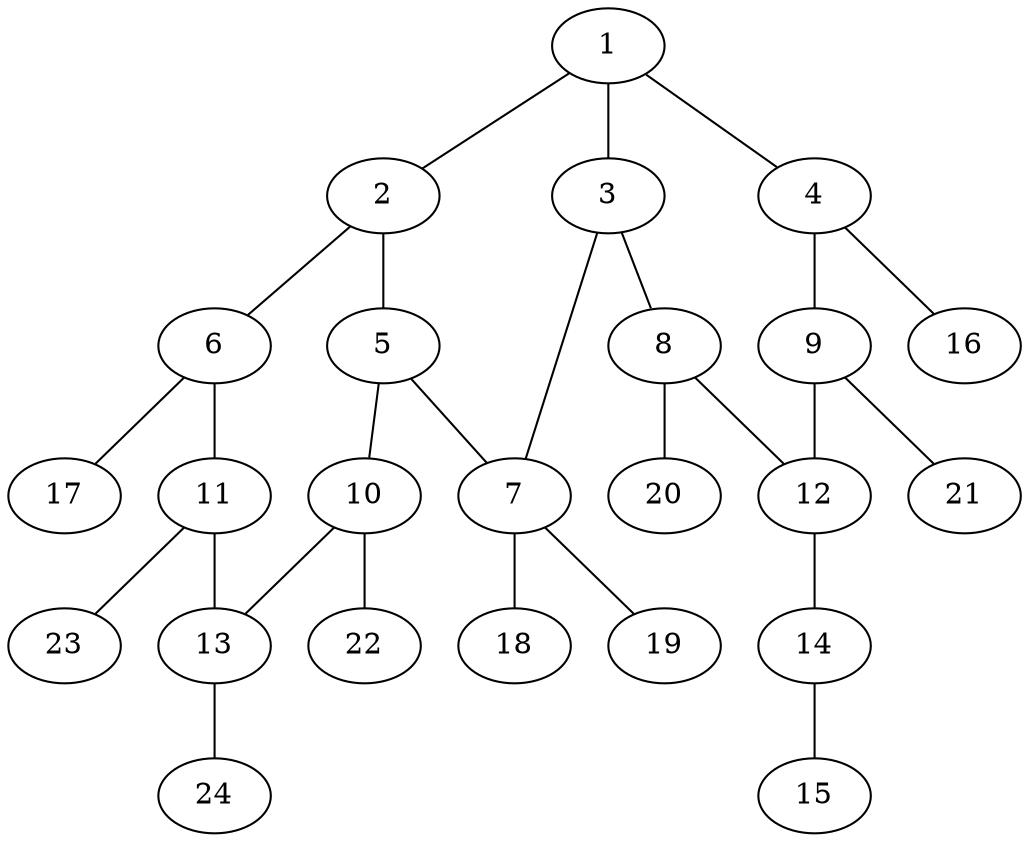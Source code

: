 graph molecule_102 {
	1	 [chem=C];
	2	 [chem=C];
	1 -- 2	 [valence=1];
	3	 [chem=C];
	1 -- 3	 [valence=1];
	4	 [chem=C];
	1 -- 4	 [valence=2];
	5	 [chem=C];
	2 -- 5	 [valence=1];
	6	 [chem=C];
	2 -- 6	 [valence=2];
	7	 [chem=C];
	3 -- 7	 [valence=1];
	8	 [chem=C];
	3 -- 8	 [valence=2];
	9	 [chem=C];
	4 -- 9	 [valence=1];
	16	 [chem=H];
	4 -- 16	 [valence=1];
	5 -- 7	 [valence=1];
	10	 [chem=C];
	5 -- 10	 [valence=2];
	11	 [chem=C];
	6 -- 11	 [valence=1];
	17	 [chem=H];
	6 -- 17	 [valence=1];
	18	 [chem=H];
	7 -- 18	 [valence=1];
	19	 [chem=H];
	7 -- 19	 [valence=1];
	12	 [chem=C];
	8 -- 12	 [valence=1];
	20	 [chem=H];
	8 -- 20	 [valence=1];
	9 -- 12	 [valence=2];
	21	 [chem=H];
	9 -- 21	 [valence=1];
	13	 [chem=C];
	10 -- 13	 [valence=1];
	22	 [chem=H];
	10 -- 22	 [valence=1];
	11 -- 13	 [valence=2];
	23	 [chem=H];
	11 -- 23	 [valence=1];
	14	 [chem=N];
	12 -- 14	 [valence=1];
	24	 [chem=H];
	13 -- 24	 [valence=1];
	15	 [chem=O];
	14 -- 15	 [valence=2];
}
